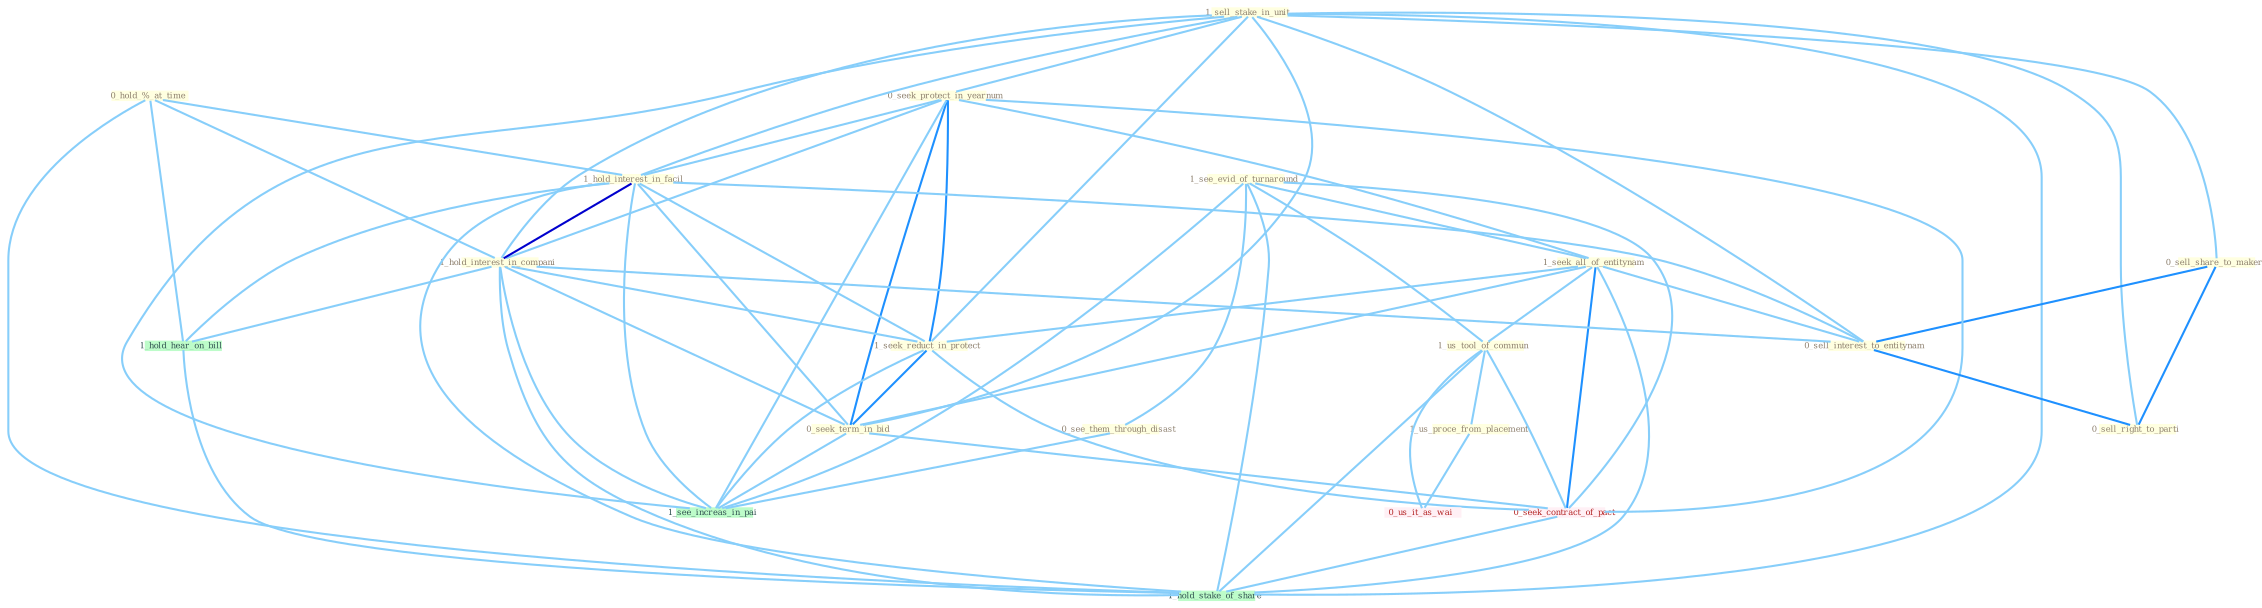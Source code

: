 Graph G{ 
    node
    [shape=polygon,style=filled,width=.5,height=.06,color="#BDFCC9",fixedsize=true,fontsize=4,
    fontcolor="#2f4f4f"];
    {node
    [color="#ffffe0", fontcolor="#8b7d6b"] "1_sell_stake_in_unit " "1_see_evid_of_turnaround " "0_sell_share_to_maker " "0_hold_%_at_time " "0_seek_protect_in_yearnum " "1_hold_interest_in_facil " "1_seek_all_of_entitynam " "1_hold_interest_in_compani " "0_sell_interest_to_entitynam " "0_see_them_through_disast " "1_seek_reduct_in_protect " "1_us_tool_of_commun " "0_sell_right_to_parti " "0_seek_term_in_bid " "1_us_proce_from_placement "}
{node [color="#fff0f5", fontcolor="#b22222"] "0_seek_contract_of_pact " "0_us_it_as_wai "}
edge [color="#B0E2FF"];

	"1_sell_stake_in_unit " -- "0_sell_share_to_maker " [w="1", color="#87cefa" ];
	"1_sell_stake_in_unit " -- "0_seek_protect_in_yearnum " [w="1", color="#87cefa" ];
	"1_sell_stake_in_unit " -- "1_hold_interest_in_facil " [w="1", color="#87cefa" ];
	"1_sell_stake_in_unit " -- "1_hold_interest_in_compani " [w="1", color="#87cefa" ];
	"1_sell_stake_in_unit " -- "0_sell_interest_to_entitynam " [w="1", color="#87cefa" ];
	"1_sell_stake_in_unit " -- "1_seek_reduct_in_protect " [w="1", color="#87cefa" ];
	"1_sell_stake_in_unit " -- "0_sell_right_to_parti " [w="1", color="#87cefa" ];
	"1_sell_stake_in_unit " -- "0_seek_term_in_bid " [w="1", color="#87cefa" ];
	"1_sell_stake_in_unit " -- "1_see_increas_in_pai " [w="1", color="#87cefa" ];
	"1_sell_stake_in_unit " -- "1_hold_stake_of_share " [w="1", color="#87cefa" ];
	"1_see_evid_of_turnaround " -- "1_seek_all_of_entitynam " [w="1", color="#87cefa" ];
	"1_see_evid_of_turnaround " -- "0_see_them_through_disast " [w="1", color="#87cefa" ];
	"1_see_evid_of_turnaround " -- "1_us_tool_of_commun " [w="1", color="#87cefa" ];
	"1_see_evid_of_turnaround " -- "0_seek_contract_of_pact " [w="1", color="#87cefa" ];
	"1_see_evid_of_turnaround " -- "1_see_increas_in_pai " [w="1", color="#87cefa" ];
	"1_see_evid_of_turnaround " -- "1_hold_stake_of_share " [w="1", color="#87cefa" ];
	"0_sell_share_to_maker " -- "0_sell_interest_to_entitynam " [w="2", color="#1e90ff" , len=0.8];
	"0_sell_share_to_maker " -- "0_sell_right_to_parti " [w="2", color="#1e90ff" , len=0.8];
	"0_hold_%_at_time " -- "1_hold_interest_in_facil " [w="1", color="#87cefa" ];
	"0_hold_%_at_time " -- "1_hold_interest_in_compani " [w="1", color="#87cefa" ];
	"0_hold_%_at_time " -- "1_hold_hear_on_bill " [w="1", color="#87cefa" ];
	"0_hold_%_at_time " -- "1_hold_stake_of_share " [w="1", color="#87cefa" ];
	"0_seek_protect_in_yearnum " -- "1_hold_interest_in_facil " [w="1", color="#87cefa" ];
	"0_seek_protect_in_yearnum " -- "1_seek_all_of_entitynam " [w="1", color="#87cefa" ];
	"0_seek_protect_in_yearnum " -- "1_hold_interest_in_compani " [w="1", color="#87cefa" ];
	"0_seek_protect_in_yearnum " -- "1_seek_reduct_in_protect " [w="2", color="#1e90ff" , len=0.8];
	"0_seek_protect_in_yearnum " -- "0_seek_term_in_bid " [w="2", color="#1e90ff" , len=0.8];
	"0_seek_protect_in_yearnum " -- "0_seek_contract_of_pact " [w="1", color="#87cefa" ];
	"0_seek_protect_in_yearnum " -- "1_see_increas_in_pai " [w="1", color="#87cefa" ];
	"1_hold_interest_in_facil " -- "1_hold_interest_in_compani " [w="3", color="#0000cd" , len=0.6];
	"1_hold_interest_in_facil " -- "0_sell_interest_to_entitynam " [w="1", color="#87cefa" ];
	"1_hold_interest_in_facil " -- "1_seek_reduct_in_protect " [w="1", color="#87cefa" ];
	"1_hold_interest_in_facil " -- "0_seek_term_in_bid " [w="1", color="#87cefa" ];
	"1_hold_interest_in_facil " -- "1_see_increas_in_pai " [w="1", color="#87cefa" ];
	"1_hold_interest_in_facil " -- "1_hold_hear_on_bill " [w="1", color="#87cefa" ];
	"1_hold_interest_in_facil " -- "1_hold_stake_of_share " [w="1", color="#87cefa" ];
	"1_seek_all_of_entitynam " -- "0_sell_interest_to_entitynam " [w="1", color="#87cefa" ];
	"1_seek_all_of_entitynam " -- "1_seek_reduct_in_protect " [w="1", color="#87cefa" ];
	"1_seek_all_of_entitynam " -- "1_us_tool_of_commun " [w="1", color="#87cefa" ];
	"1_seek_all_of_entitynam " -- "0_seek_term_in_bid " [w="1", color="#87cefa" ];
	"1_seek_all_of_entitynam " -- "0_seek_contract_of_pact " [w="2", color="#1e90ff" , len=0.8];
	"1_seek_all_of_entitynam " -- "1_hold_stake_of_share " [w="1", color="#87cefa" ];
	"1_hold_interest_in_compani " -- "0_sell_interest_to_entitynam " [w="1", color="#87cefa" ];
	"1_hold_interest_in_compani " -- "1_seek_reduct_in_protect " [w="1", color="#87cefa" ];
	"1_hold_interest_in_compani " -- "0_seek_term_in_bid " [w="1", color="#87cefa" ];
	"1_hold_interest_in_compani " -- "1_see_increas_in_pai " [w="1", color="#87cefa" ];
	"1_hold_interest_in_compani " -- "1_hold_hear_on_bill " [w="1", color="#87cefa" ];
	"1_hold_interest_in_compani " -- "1_hold_stake_of_share " [w="1", color="#87cefa" ];
	"0_sell_interest_to_entitynam " -- "0_sell_right_to_parti " [w="2", color="#1e90ff" , len=0.8];
	"0_see_them_through_disast " -- "1_see_increas_in_pai " [w="1", color="#87cefa" ];
	"1_seek_reduct_in_protect " -- "0_seek_term_in_bid " [w="2", color="#1e90ff" , len=0.8];
	"1_seek_reduct_in_protect " -- "0_seek_contract_of_pact " [w="1", color="#87cefa" ];
	"1_seek_reduct_in_protect " -- "1_see_increas_in_pai " [w="1", color="#87cefa" ];
	"1_us_tool_of_commun " -- "1_us_proce_from_placement " [w="1", color="#87cefa" ];
	"1_us_tool_of_commun " -- "0_seek_contract_of_pact " [w="1", color="#87cefa" ];
	"1_us_tool_of_commun " -- "0_us_it_as_wai " [w="1", color="#87cefa" ];
	"1_us_tool_of_commun " -- "1_hold_stake_of_share " [w="1", color="#87cefa" ];
	"0_seek_term_in_bid " -- "0_seek_contract_of_pact " [w="1", color="#87cefa" ];
	"0_seek_term_in_bid " -- "1_see_increas_in_pai " [w="1", color="#87cefa" ];
	"1_us_proce_from_placement " -- "0_us_it_as_wai " [w="1", color="#87cefa" ];
	"0_seek_contract_of_pact " -- "1_hold_stake_of_share " [w="1", color="#87cefa" ];
	"1_hold_hear_on_bill " -- "1_hold_stake_of_share " [w="1", color="#87cefa" ];
}